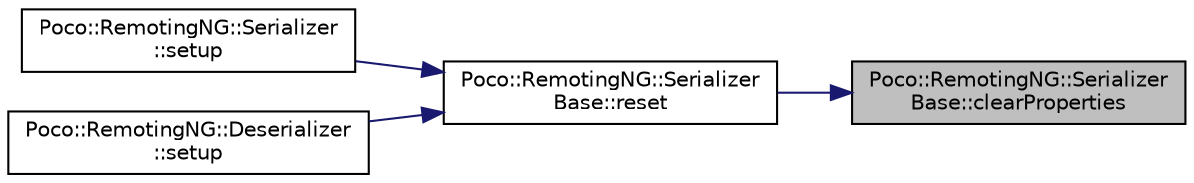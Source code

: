 digraph "Poco::RemotingNG::SerializerBase::clearProperties"
{
 // LATEX_PDF_SIZE
  edge [fontname="Helvetica",fontsize="10",labelfontname="Helvetica",labelfontsize="10"];
  node [fontname="Helvetica",fontsize="10",shape=record];
  rankdir="RL";
  Node1 [label="Poco::RemotingNG::Serializer\lBase::clearProperties",height=0.2,width=0.4,color="black", fillcolor="grey75", style="filled", fontcolor="black",tooltip="Resets the serializer. Must be implemented by subclasses."];
  Node1 -> Node2 [dir="back",color="midnightblue",fontsize="10",style="solid"];
  Node2 [label="Poco::RemotingNG::Serializer\lBase::reset",height=0.2,width=0.4,color="black", fillcolor="white", style="filled",URL="$classPoco_1_1RemotingNG_1_1SerializerBase.html#a308bce9f6d6328f9a250f561a9a46869",tooltip="Returns true if a property with the given name exists."];
  Node2 -> Node3 [dir="back",color="midnightblue",fontsize="10",style="solid"];
  Node3 [label="Poco::RemotingNG::Serializer\l::setup",height=0.2,width=0.4,color="black", fillcolor="white", style="filled",URL="$classPoco_1_1RemotingNG_1_1Serializer.html#a339f29b520faf5267469de0b19795755",tooltip="Destroys the Serializer."];
  Node2 -> Node4 [dir="back",color="midnightblue",fontsize="10",style="solid"];
  Node4 [label="Poco::RemotingNG::Deserializer\l::setup",height=0.2,width=0.4,color="black", fillcolor="white", style="filled",URL="$classPoco_1_1RemotingNG_1_1Deserializer.html#a596a223240ad36042e01a903d9ef561b",tooltip="Destroys the Deserializer."];
}
